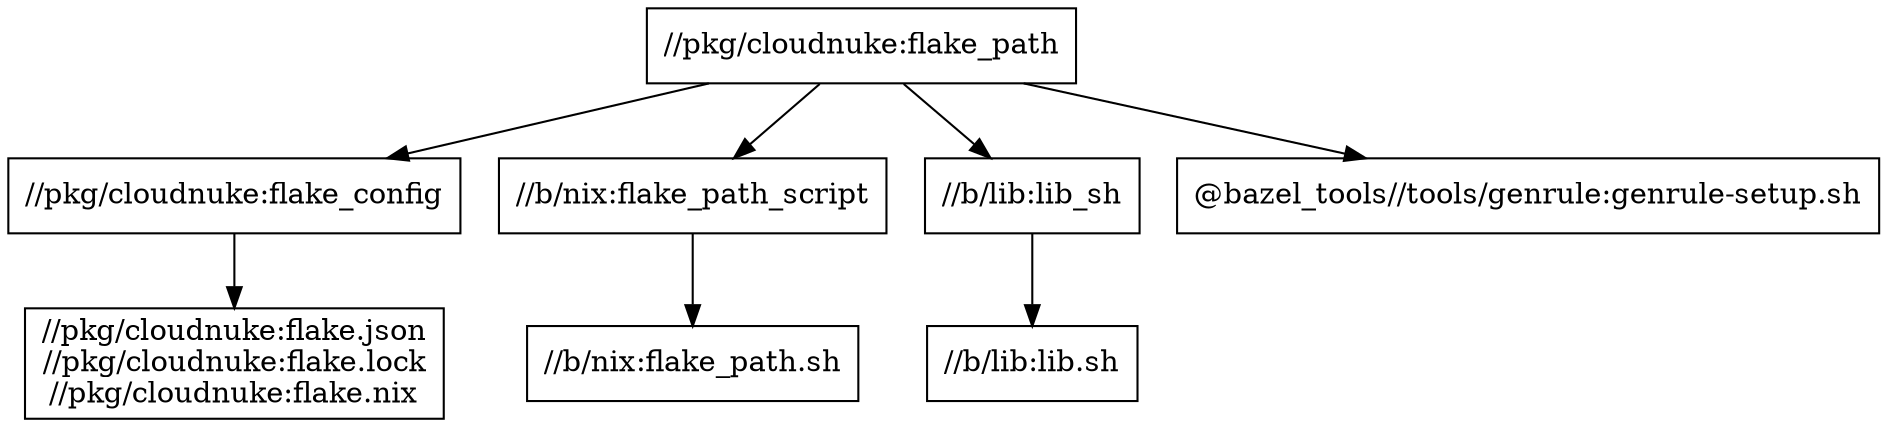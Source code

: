 digraph mygraph {
  node [shape=box];
  "//pkg/cloudnuke:flake_path"
  "//pkg/cloudnuke:flake_path" -> "//pkg/cloudnuke:flake_config"
  "//pkg/cloudnuke:flake_path" -> "//b/nix:flake_path_script"
  "//pkg/cloudnuke:flake_path" -> "//b/lib:lib_sh"
  "//pkg/cloudnuke:flake_path" -> "@bazel_tools//tools/genrule:genrule-setup.sh"
  "@bazel_tools//tools/genrule:genrule-setup.sh"
  "//b/lib:lib_sh"
  "//b/lib:lib_sh" -> "//b/lib:lib.sh"
  "//b/lib:lib.sh"
  "//b/nix:flake_path_script"
  "//b/nix:flake_path_script" -> "//b/nix:flake_path.sh"
  "//pkg/cloudnuke:flake_config"
  "//pkg/cloudnuke:flake_config" -> "//pkg/cloudnuke:flake.json\n//pkg/cloudnuke:flake.lock\n//pkg/cloudnuke:flake.nix"
  "//pkg/cloudnuke:flake.json\n//pkg/cloudnuke:flake.lock\n//pkg/cloudnuke:flake.nix"
  "//b/nix:flake_path.sh"
}
